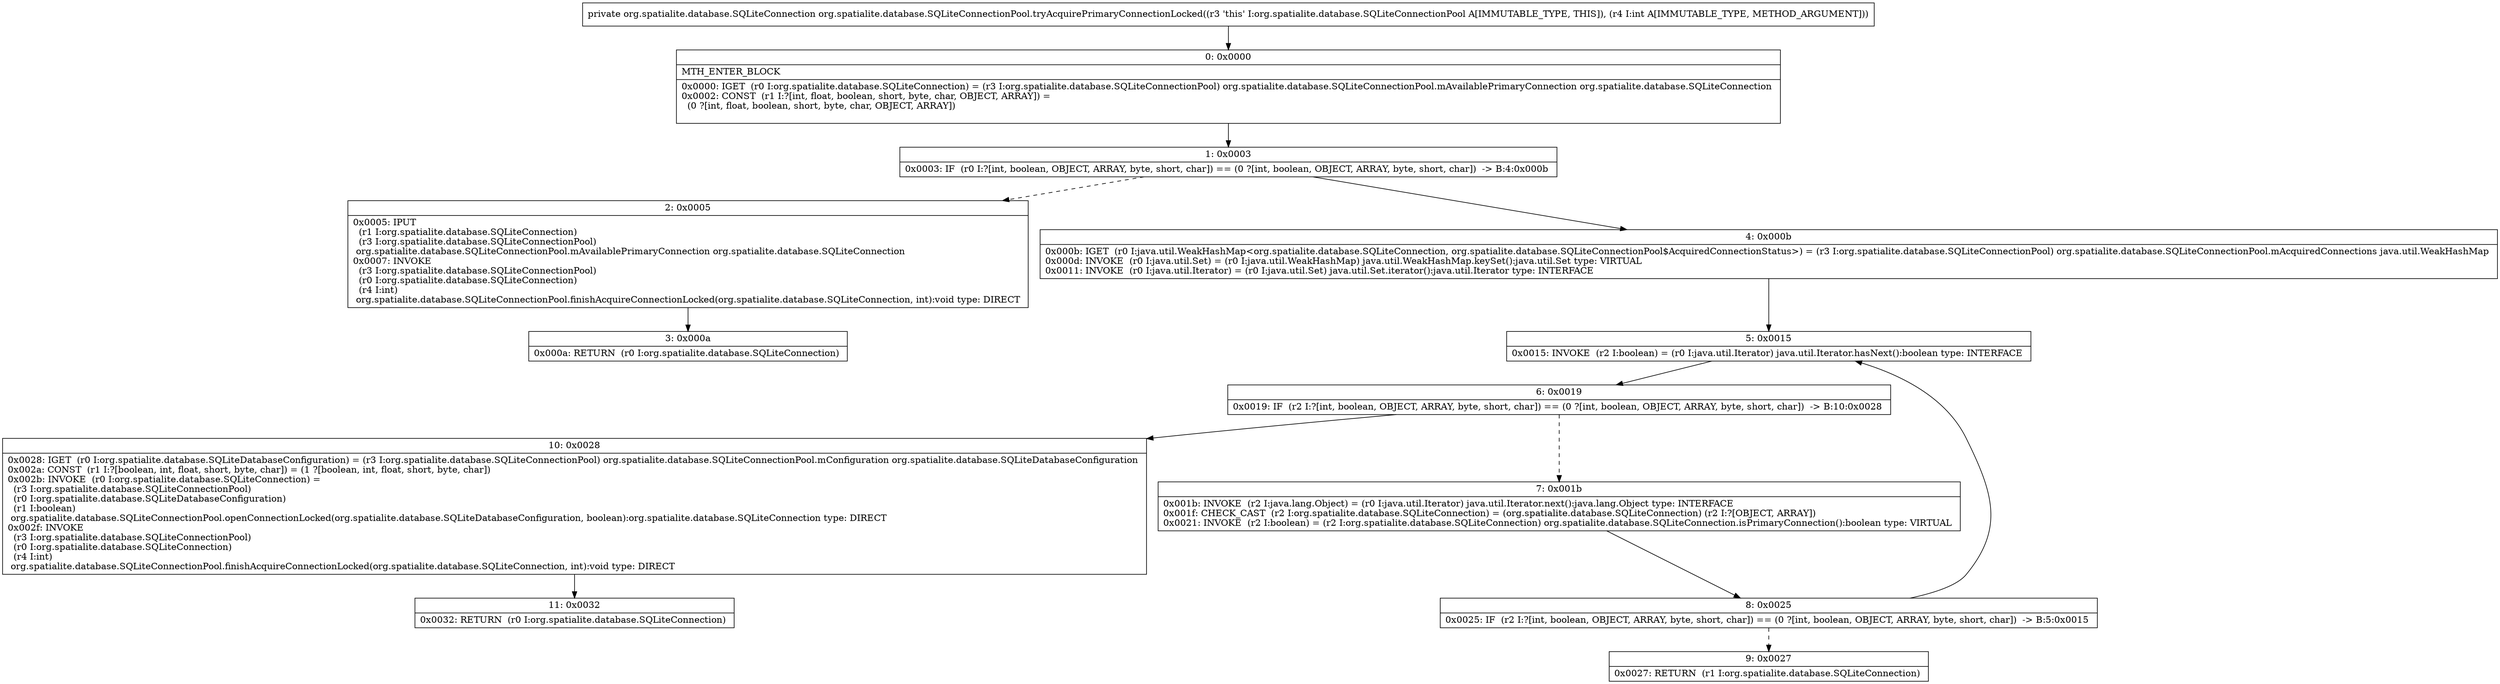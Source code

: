 digraph "CFG fororg.spatialite.database.SQLiteConnectionPool.tryAcquirePrimaryConnectionLocked(I)Lorg\/spatialite\/database\/SQLiteConnection;" {
Node_0 [shape=record,label="{0\:\ 0x0000|MTH_ENTER_BLOCK\l|0x0000: IGET  (r0 I:org.spatialite.database.SQLiteConnection) = (r3 I:org.spatialite.database.SQLiteConnectionPool) org.spatialite.database.SQLiteConnectionPool.mAvailablePrimaryConnection org.spatialite.database.SQLiteConnection \l0x0002: CONST  (r1 I:?[int, float, boolean, short, byte, char, OBJECT, ARRAY]) = \l  (0 ?[int, float, boolean, short, byte, char, OBJECT, ARRAY])\l \l}"];
Node_1 [shape=record,label="{1\:\ 0x0003|0x0003: IF  (r0 I:?[int, boolean, OBJECT, ARRAY, byte, short, char]) == (0 ?[int, boolean, OBJECT, ARRAY, byte, short, char])  \-\> B:4:0x000b \l}"];
Node_2 [shape=record,label="{2\:\ 0x0005|0x0005: IPUT  \l  (r1 I:org.spatialite.database.SQLiteConnection)\l  (r3 I:org.spatialite.database.SQLiteConnectionPool)\l org.spatialite.database.SQLiteConnectionPool.mAvailablePrimaryConnection org.spatialite.database.SQLiteConnection \l0x0007: INVOKE  \l  (r3 I:org.spatialite.database.SQLiteConnectionPool)\l  (r0 I:org.spatialite.database.SQLiteConnection)\l  (r4 I:int)\l org.spatialite.database.SQLiteConnectionPool.finishAcquireConnectionLocked(org.spatialite.database.SQLiteConnection, int):void type: DIRECT \l}"];
Node_3 [shape=record,label="{3\:\ 0x000a|0x000a: RETURN  (r0 I:org.spatialite.database.SQLiteConnection) \l}"];
Node_4 [shape=record,label="{4\:\ 0x000b|0x000b: IGET  (r0 I:java.util.WeakHashMap\<org.spatialite.database.SQLiteConnection, org.spatialite.database.SQLiteConnectionPool$AcquiredConnectionStatus\>) = (r3 I:org.spatialite.database.SQLiteConnectionPool) org.spatialite.database.SQLiteConnectionPool.mAcquiredConnections java.util.WeakHashMap \l0x000d: INVOKE  (r0 I:java.util.Set) = (r0 I:java.util.WeakHashMap) java.util.WeakHashMap.keySet():java.util.Set type: VIRTUAL \l0x0011: INVOKE  (r0 I:java.util.Iterator) = (r0 I:java.util.Set) java.util.Set.iterator():java.util.Iterator type: INTERFACE \l}"];
Node_5 [shape=record,label="{5\:\ 0x0015|0x0015: INVOKE  (r2 I:boolean) = (r0 I:java.util.Iterator) java.util.Iterator.hasNext():boolean type: INTERFACE \l}"];
Node_6 [shape=record,label="{6\:\ 0x0019|0x0019: IF  (r2 I:?[int, boolean, OBJECT, ARRAY, byte, short, char]) == (0 ?[int, boolean, OBJECT, ARRAY, byte, short, char])  \-\> B:10:0x0028 \l}"];
Node_7 [shape=record,label="{7\:\ 0x001b|0x001b: INVOKE  (r2 I:java.lang.Object) = (r0 I:java.util.Iterator) java.util.Iterator.next():java.lang.Object type: INTERFACE \l0x001f: CHECK_CAST  (r2 I:org.spatialite.database.SQLiteConnection) = (org.spatialite.database.SQLiteConnection) (r2 I:?[OBJECT, ARRAY]) \l0x0021: INVOKE  (r2 I:boolean) = (r2 I:org.spatialite.database.SQLiteConnection) org.spatialite.database.SQLiteConnection.isPrimaryConnection():boolean type: VIRTUAL \l}"];
Node_8 [shape=record,label="{8\:\ 0x0025|0x0025: IF  (r2 I:?[int, boolean, OBJECT, ARRAY, byte, short, char]) == (0 ?[int, boolean, OBJECT, ARRAY, byte, short, char])  \-\> B:5:0x0015 \l}"];
Node_9 [shape=record,label="{9\:\ 0x0027|0x0027: RETURN  (r1 I:org.spatialite.database.SQLiteConnection) \l}"];
Node_10 [shape=record,label="{10\:\ 0x0028|0x0028: IGET  (r0 I:org.spatialite.database.SQLiteDatabaseConfiguration) = (r3 I:org.spatialite.database.SQLiteConnectionPool) org.spatialite.database.SQLiteConnectionPool.mConfiguration org.spatialite.database.SQLiteDatabaseConfiguration \l0x002a: CONST  (r1 I:?[boolean, int, float, short, byte, char]) = (1 ?[boolean, int, float, short, byte, char]) \l0x002b: INVOKE  (r0 I:org.spatialite.database.SQLiteConnection) = \l  (r3 I:org.spatialite.database.SQLiteConnectionPool)\l  (r0 I:org.spatialite.database.SQLiteDatabaseConfiguration)\l  (r1 I:boolean)\l org.spatialite.database.SQLiteConnectionPool.openConnectionLocked(org.spatialite.database.SQLiteDatabaseConfiguration, boolean):org.spatialite.database.SQLiteConnection type: DIRECT \l0x002f: INVOKE  \l  (r3 I:org.spatialite.database.SQLiteConnectionPool)\l  (r0 I:org.spatialite.database.SQLiteConnection)\l  (r4 I:int)\l org.spatialite.database.SQLiteConnectionPool.finishAcquireConnectionLocked(org.spatialite.database.SQLiteConnection, int):void type: DIRECT \l}"];
Node_11 [shape=record,label="{11\:\ 0x0032|0x0032: RETURN  (r0 I:org.spatialite.database.SQLiteConnection) \l}"];
MethodNode[shape=record,label="{private org.spatialite.database.SQLiteConnection org.spatialite.database.SQLiteConnectionPool.tryAcquirePrimaryConnectionLocked((r3 'this' I:org.spatialite.database.SQLiteConnectionPool A[IMMUTABLE_TYPE, THIS]), (r4 I:int A[IMMUTABLE_TYPE, METHOD_ARGUMENT])) }"];
MethodNode -> Node_0;
Node_0 -> Node_1;
Node_1 -> Node_2[style=dashed];
Node_1 -> Node_4;
Node_2 -> Node_3;
Node_4 -> Node_5;
Node_5 -> Node_6;
Node_6 -> Node_7[style=dashed];
Node_6 -> Node_10;
Node_7 -> Node_8;
Node_8 -> Node_5;
Node_8 -> Node_9[style=dashed];
Node_10 -> Node_11;
}

